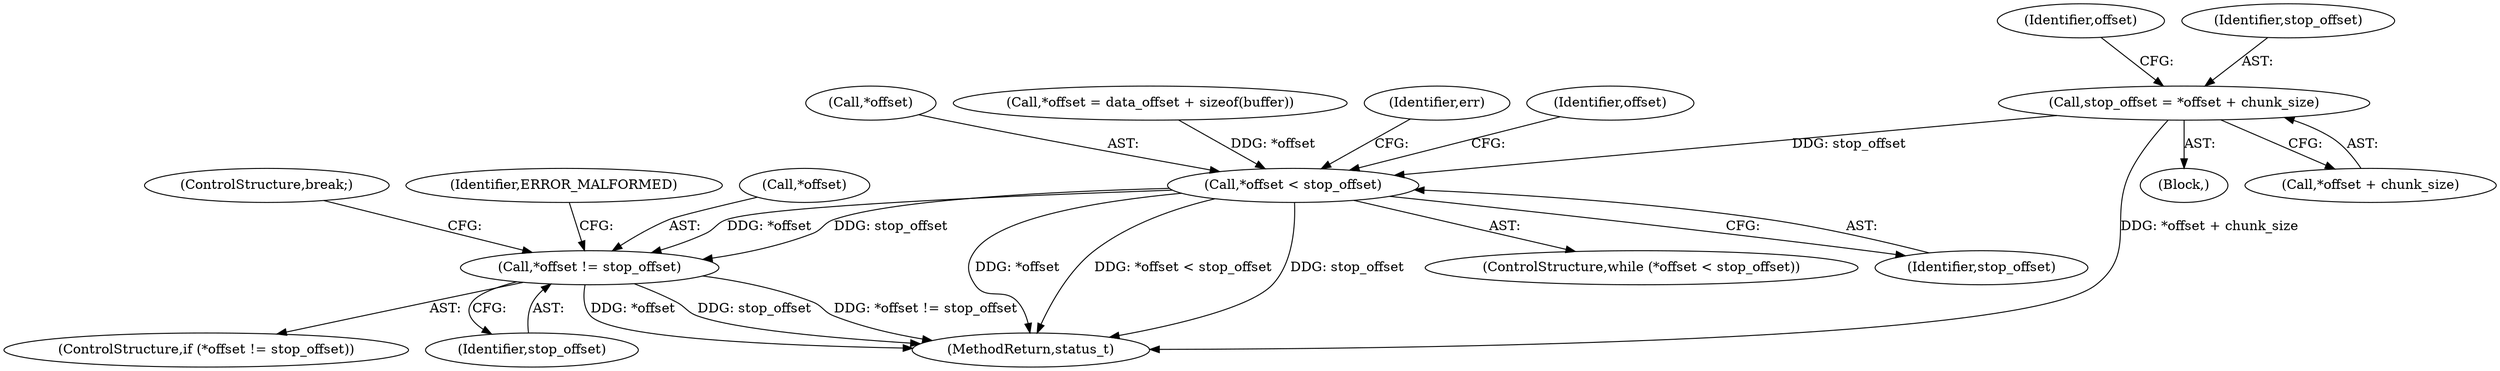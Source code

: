 digraph "0_Android_f81038006b4c59a5a148dcad887371206033c28f_2@integer" {
"1001810" [label="(Call,stop_offset = *offset + chunk_size)"];
"1001824" [label="(Call,*offset < stop_offset)"];
"1001845" [label="(Call,*offset != stop_offset)"];
"1001845" [label="(Call,*offset != stop_offset)"];
"1001844" [label="(ControlStructure,if (*offset != stop_offset))"];
"1001818" [label="(Identifier,offset)"];
"1001825" [label="(Call,*offset)"];
"1001811" [label="(Identifier,stop_offset)"];
"1001852" [label="(ControlStructure,break;)"];
"1001816" [label="(Call,*offset = data_offset + sizeof(buffer))"];
"1001848" [label="(Identifier,stop_offset)"];
"1003289" [label="(MethodReturn,status_t)"];
"1001851" [label="(Identifier,ERROR_MALFORMED)"];
"1001831" [label="(Identifier,err)"];
"1001713" [label="(Block,)"];
"1001847" [label="(Identifier,offset)"];
"1001810" [label="(Call,stop_offset = *offset + chunk_size)"];
"1001824" [label="(Call,*offset < stop_offset)"];
"1001823" [label="(ControlStructure,while (*offset < stop_offset))"];
"1001827" [label="(Identifier,stop_offset)"];
"1001846" [label="(Call,*offset)"];
"1001812" [label="(Call,*offset + chunk_size)"];
"1001810" -> "1001713"  [label="AST: "];
"1001810" -> "1001812"  [label="CFG: "];
"1001811" -> "1001810"  [label="AST: "];
"1001812" -> "1001810"  [label="AST: "];
"1001818" -> "1001810"  [label="CFG: "];
"1001810" -> "1003289"  [label="DDG: *offset + chunk_size"];
"1001810" -> "1001824"  [label="DDG: stop_offset"];
"1001824" -> "1001823"  [label="AST: "];
"1001824" -> "1001827"  [label="CFG: "];
"1001825" -> "1001824"  [label="AST: "];
"1001827" -> "1001824"  [label="AST: "];
"1001831" -> "1001824"  [label="CFG: "];
"1001847" -> "1001824"  [label="CFG: "];
"1001824" -> "1003289"  [label="DDG: *offset"];
"1001824" -> "1003289"  [label="DDG: *offset < stop_offset"];
"1001824" -> "1003289"  [label="DDG: stop_offset"];
"1001816" -> "1001824"  [label="DDG: *offset"];
"1001824" -> "1001845"  [label="DDG: *offset"];
"1001824" -> "1001845"  [label="DDG: stop_offset"];
"1001845" -> "1001844"  [label="AST: "];
"1001845" -> "1001848"  [label="CFG: "];
"1001846" -> "1001845"  [label="AST: "];
"1001848" -> "1001845"  [label="AST: "];
"1001851" -> "1001845"  [label="CFG: "];
"1001852" -> "1001845"  [label="CFG: "];
"1001845" -> "1003289"  [label="DDG: *offset"];
"1001845" -> "1003289"  [label="DDG: stop_offset"];
"1001845" -> "1003289"  [label="DDG: *offset != stop_offset"];
}
